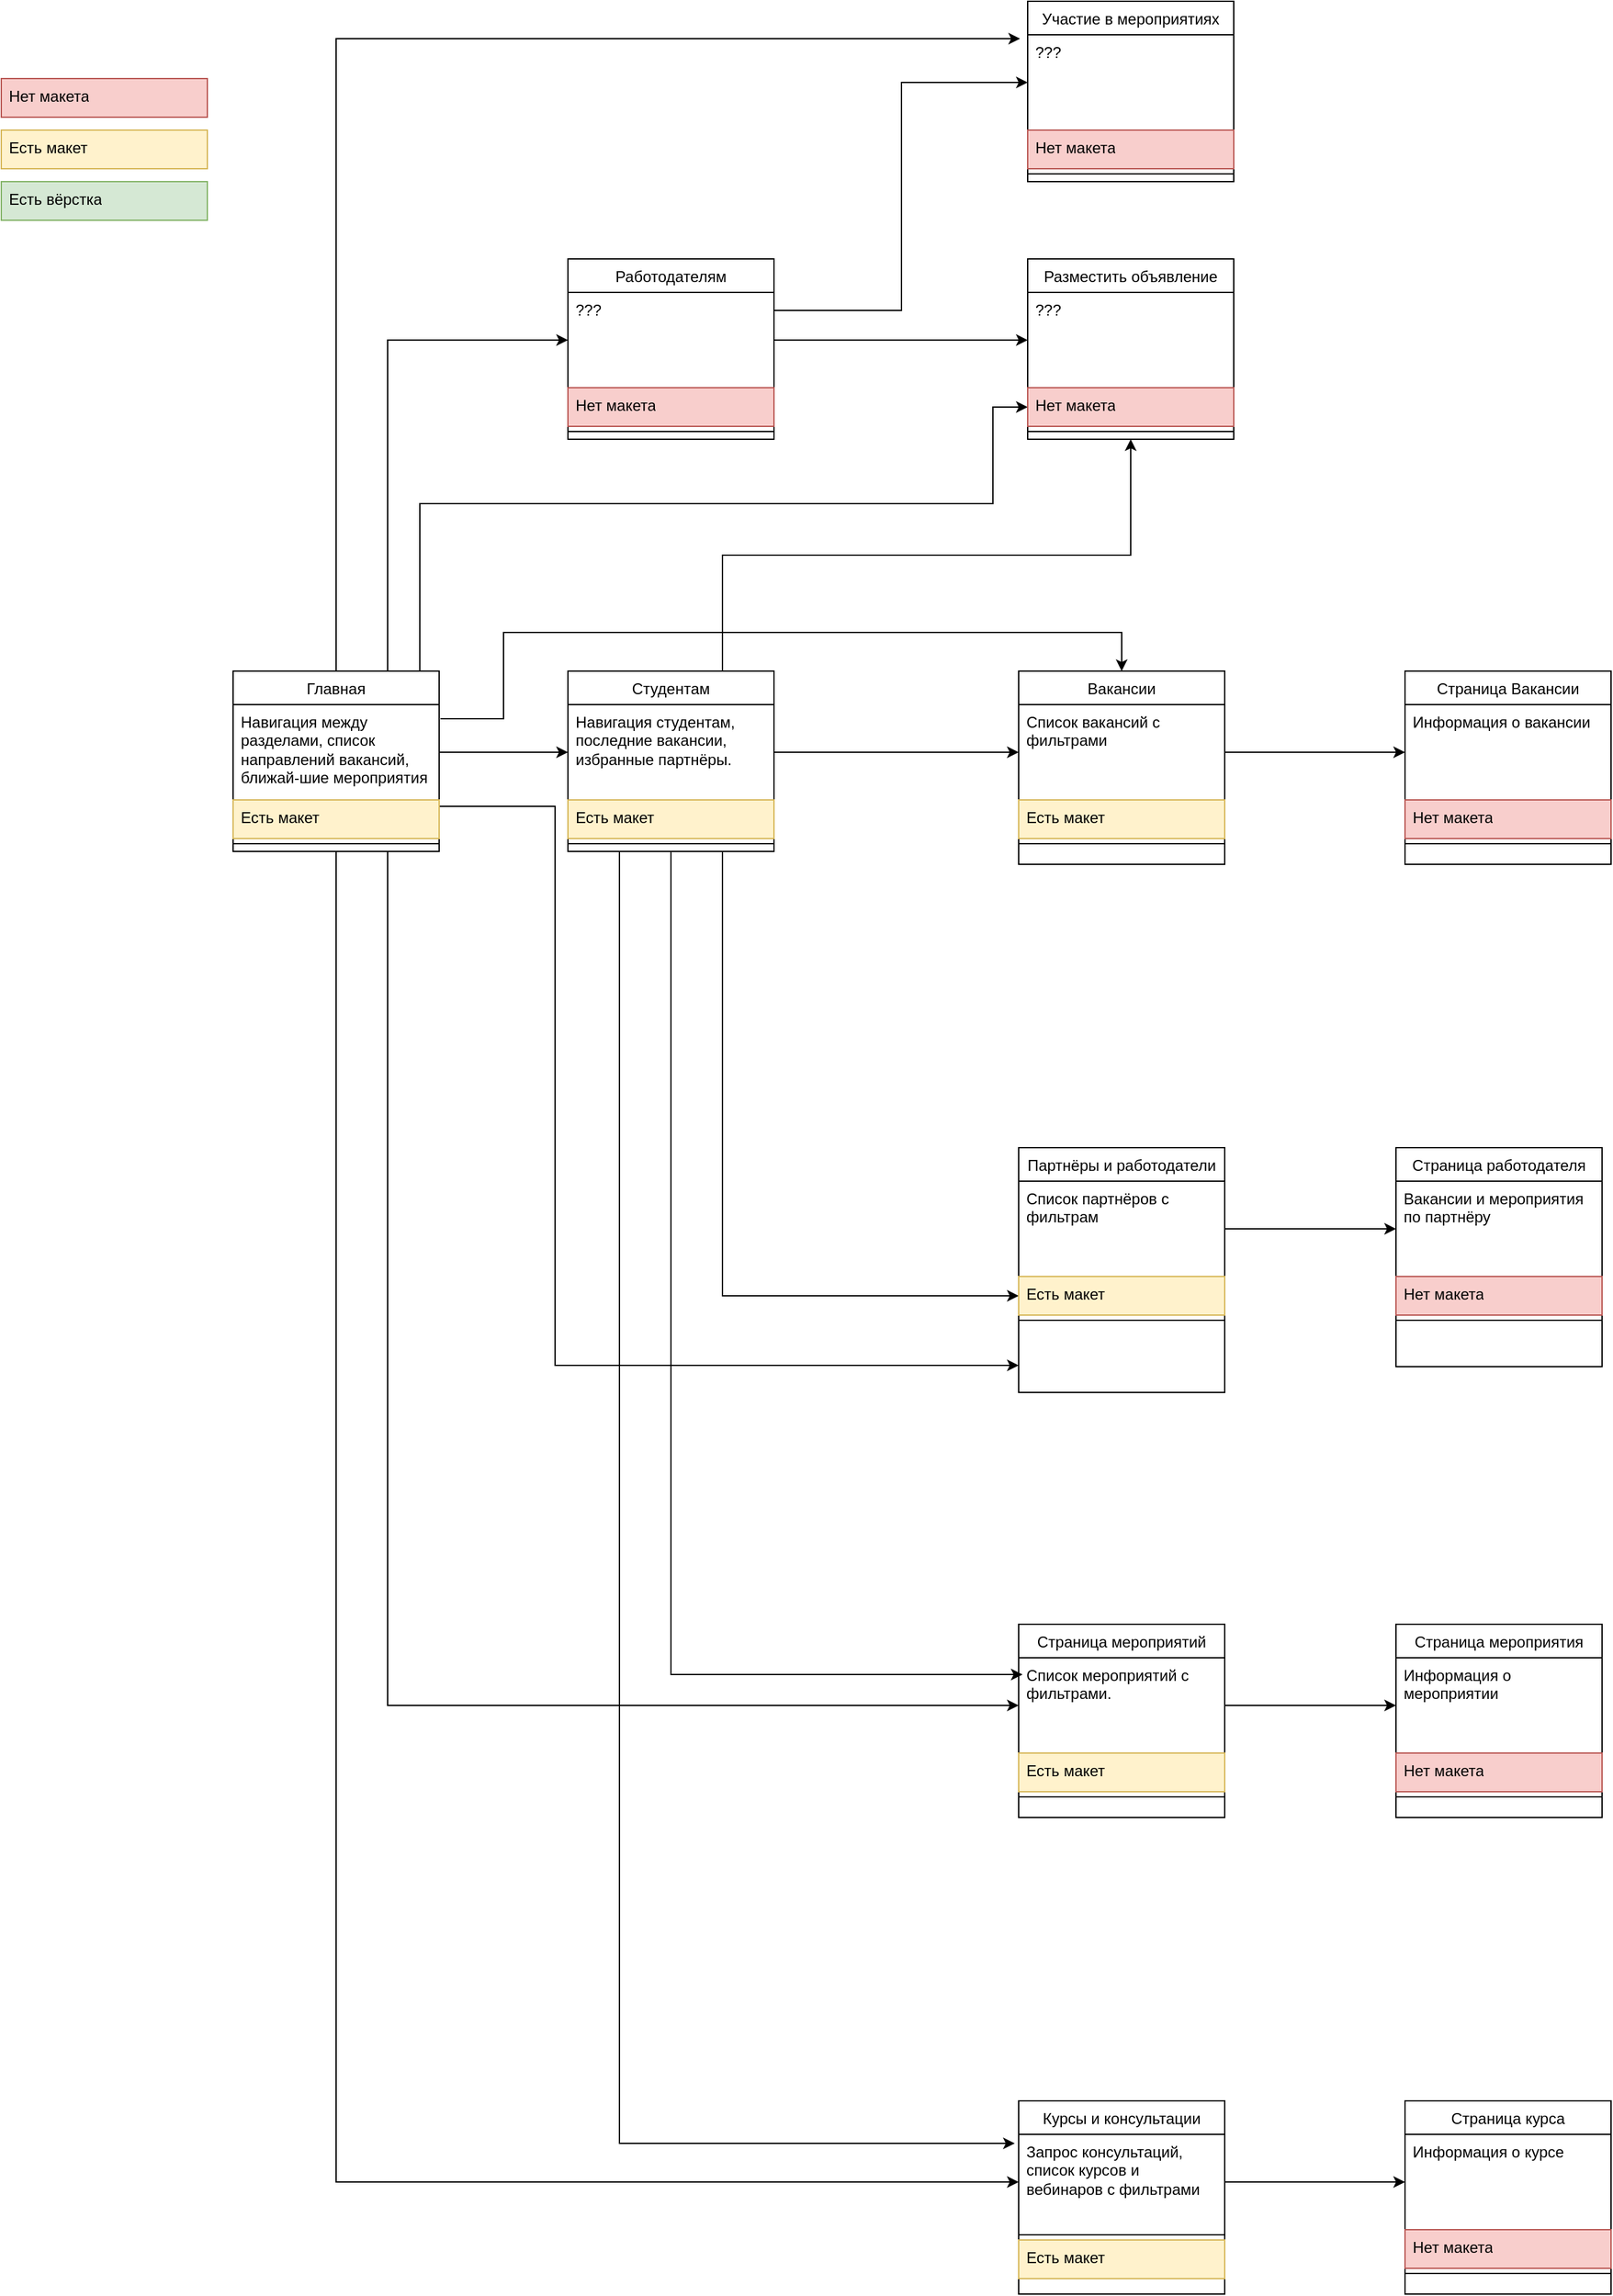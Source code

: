 <mxfile version="13.7.3" type="device"><diagram id="C5RBs43oDa-KdzZeNtuy" name="Page-1"><mxGraphModel dx="2071" dy="2438" grid="1" gridSize="10" guides="1" tooltips="1" connect="1" arrows="1" fold="1" page="1" pageScale="1" pageWidth="827" pageHeight="1169" math="0" shadow="0"><root><mxCell id="WIyWlLk6GJQsqaUBKTNV-0"/><mxCell id="WIyWlLk6GJQsqaUBKTNV-1" parent="WIyWlLk6GJQsqaUBKTNV-0"/><mxCell id="a9q9veh5GXyqMWwXUMPN-36" style="edgeStyle=orthogonalEdgeStyle;rounded=0;orthogonalLoop=1;jettySize=auto;html=1;exitX=1;exitY=0.75;exitDx=0;exitDy=0;" edge="1" parent="WIyWlLk6GJQsqaUBKTNV-1" source="P-onLiya2ABfsQHSpy2j-7"><mxGeometry relative="1" as="geometry"><mxPoint x="660" y="779" as="targetPoint"/><Array as="points"><mxPoint x="300" y="345"/><mxPoint x="300" y="779"/></Array></mxGeometry></mxCell><mxCell id="a9q9veh5GXyqMWwXUMPN-37" style="edgeStyle=orthogonalEdgeStyle;rounded=0;orthogonalLoop=1;jettySize=auto;html=1;exitX=0.75;exitY=1;exitDx=0;exitDy=0;entryX=0;entryY=0.5;entryDx=0;entryDy=0;" edge="1" parent="WIyWlLk6GJQsqaUBKTNV-1" source="P-onLiya2ABfsQHSpy2j-7" target="a9q9veh5GXyqMWwXUMPN-20"><mxGeometry relative="1" as="geometry"/></mxCell><mxCell id="a9q9veh5GXyqMWwXUMPN-38" style="edgeStyle=orthogonalEdgeStyle;rounded=0;orthogonalLoop=1;jettySize=auto;html=1;exitX=0.5;exitY=1;exitDx=0;exitDy=0;entryX=0;entryY=0.5;entryDx=0;entryDy=0;" edge="1" parent="WIyWlLk6GJQsqaUBKTNV-1" source="P-onLiya2ABfsQHSpy2j-7" target="a9q9veh5GXyqMWwXUMPN-11"><mxGeometry relative="1" as="geometry"><mxPoint x="650" y="1410" as="targetPoint"/></mxGeometry></mxCell><mxCell id="a9q9veh5GXyqMWwXUMPN-66" style="edgeStyle=orthogonalEdgeStyle;rounded=0;orthogonalLoop=1;jettySize=auto;html=1;exitX=0.75;exitY=0;exitDx=0;exitDy=0;" edge="1" parent="WIyWlLk6GJQsqaUBKTNV-1" source="P-onLiya2ABfsQHSpy2j-7" target="a9q9veh5GXyqMWwXUMPN-52"><mxGeometry relative="1" as="geometry"/></mxCell><mxCell id="a9q9veh5GXyqMWwXUMPN-67" style="edgeStyle=orthogonalEdgeStyle;rounded=0;orthogonalLoop=1;jettySize=auto;html=1;exitX=0.5;exitY=0;exitDx=0;exitDy=0;entryX=-0.037;entryY=0.041;entryDx=0;entryDy=0;entryPerimeter=0;" edge="1" parent="WIyWlLk6GJQsqaUBKTNV-1" source="P-onLiya2ABfsQHSpy2j-7" target="a9q9veh5GXyqMWwXUMPN-61"><mxGeometry relative="1" as="geometry"/></mxCell><mxCell id="a9q9veh5GXyqMWwXUMPN-68" style="edgeStyle=orthogonalEdgeStyle;rounded=0;orthogonalLoop=1;jettySize=auto;html=1;exitX=0.906;exitY=0.014;exitDx=0;exitDy=0;entryX=0;entryY=0.5;entryDx=0;entryDy=0;exitPerimeter=0;" edge="1" parent="WIyWlLk6GJQsqaUBKTNV-1" source="P-onLiya2ABfsQHSpy2j-7" target="a9q9veh5GXyqMWwXUMPN-58"><mxGeometry relative="1" as="geometry"><Array as="points"><mxPoint x="195" y="110"/><mxPoint x="640" y="110"/><mxPoint x="640" y="35"/></Array></mxGeometry></mxCell><mxCell id="P-onLiya2ABfsQHSpy2j-7" value="Главная" style="swimlane;fontStyle=0;align=center;verticalAlign=top;childLayout=stackLayout;horizontal=1;startSize=26;horizontalStack=0;resizeParent=1;resizeLast=0;collapsible=1;marginBottom=0;rounded=0;shadow=0;strokeWidth=1;" parent="WIyWlLk6GJQsqaUBKTNV-1" vertex="1"><mxGeometry x="50" y="240" width="160" height="140" as="geometry"><mxRectangle x="340" y="380" width="170" height="26" as="alternateBounds"/></mxGeometry></mxCell><mxCell id="P-onLiya2ABfsQHSpy2j-8" value="Навигация между разделами, список направлений вакансий, ближай-шие мероприятия" style="text;align=left;verticalAlign=top;spacingLeft=4;spacingRight=4;overflow=hidden;rotatable=0;points=[[0,0.5],[1,0.5]];portConstraint=eastwest;whiteSpace=wrap;" parent="P-onLiya2ABfsQHSpy2j-7" vertex="1"><mxGeometry y="26" width="160" height="74" as="geometry"/></mxCell><mxCell id="a9q9veh5GXyqMWwXUMPN-25" value="Есть макет" style="text;align=left;verticalAlign=top;spacingLeft=4;spacingRight=4;overflow=hidden;rotatable=0;points=[[0,0.5],[1,0.5]];portConstraint=eastwest;whiteSpace=wrap;fillColor=#fff2cc;strokeColor=#d6b656;" vertex="1" parent="P-onLiya2ABfsQHSpy2j-7"><mxGeometry y="100" width="160" height="30" as="geometry"/></mxCell><mxCell id="P-onLiya2ABfsQHSpy2j-11" value="" style="line;html=1;strokeWidth=1;align=left;verticalAlign=middle;spacingTop=-1;spacingLeft=3;spacingRight=3;rotatable=0;labelPosition=right;points=[];portConstraint=eastwest;" parent="P-onLiya2ABfsQHSpy2j-7" vertex="1"><mxGeometry y="130" width="160" height="8" as="geometry"/></mxCell><mxCell id="a9q9veh5GXyqMWwXUMPN-39" style="edgeStyle=orthogonalEdgeStyle;rounded=0;orthogonalLoop=1;jettySize=auto;html=1;exitX=0.5;exitY=1;exitDx=0;exitDy=0;entryX=0.019;entryY=0.176;entryDx=0;entryDy=0;entryPerimeter=0;" edge="1" parent="WIyWlLk6GJQsqaUBKTNV-1" source="a9q9veh5GXyqMWwXUMPN-0" target="a9q9veh5GXyqMWwXUMPN-20"><mxGeometry relative="1" as="geometry"/></mxCell><mxCell id="a9q9veh5GXyqMWwXUMPN-41" style="edgeStyle=orthogonalEdgeStyle;rounded=0;orthogonalLoop=1;jettySize=auto;html=1;exitX=0.75;exitY=1;exitDx=0;exitDy=0;entryX=0;entryY=0.5;entryDx=0;entryDy=0;" edge="1" parent="WIyWlLk6GJQsqaUBKTNV-1" source="a9q9veh5GXyqMWwXUMPN-0" target="a9q9veh5GXyqMWwXUMPN-31"><mxGeometry relative="1" as="geometry"/></mxCell><mxCell id="a9q9veh5GXyqMWwXUMPN-42" style="edgeStyle=orthogonalEdgeStyle;rounded=0;orthogonalLoop=1;jettySize=auto;html=1;exitX=0.25;exitY=1;exitDx=0;exitDy=0;entryX=-0.019;entryY=0.095;entryDx=0;entryDy=0;entryPerimeter=0;" edge="1" parent="WIyWlLk6GJQsqaUBKTNV-1" source="a9q9veh5GXyqMWwXUMPN-0" target="a9q9veh5GXyqMWwXUMPN-11"><mxGeometry relative="1" as="geometry"/></mxCell><mxCell id="a9q9veh5GXyqMWwXUMPN-69" style="edgeStyle=orthogonalEdgeStyle;rounded=0;orthogonalLoop=1;jettySize=auto;html=1;exitX=0.75;exitY=0;exitDx=0;exitDy=0;entryX=0.5;entryY=1;entryDx=0;entryDy=0;" edge="1" parent="WIyWlLk6GJQsqaUBKTNV-1" source="a9q9veh5GXyqMWwXUMPN-0" target="a9q9veh5GXyqMWwXUMPN-56"><mxGeometry relative="1" as="geometry"/></mxCell><mxCell id="a9q9veh5GXyqMWwXUMPN-0" value="Студентам" style="swimlane;fontStyle=0;align=center;verticalAlign=top;childLayout=stackLayout;horizontal=1;startSize=26;horizontalStack=0;resizeParent=1;resizeLast=0;collapsible=1;marginBottom=0;rounded=0;shadow=0;strokeWidth=1;" vertex="1" parent="WIyWlLk6GJQsqaUBKTNV-1"><mxGeometry x="310" y="240" width="160" height="140" as="geometry"><mxRectangle x="340" y="380" width="170" height="26" as="alternateBounds"/></mxGeometry></mxCell><mxCell id="a9q9veh5GXyqMWwXUMPN-1" value="Навигация студентам, последние вакансии, избранные партнёры." style="text;align=left;verticalAlign=top;spacingLeft=4;spacingRight=4;overflow=hidden;rotatable=0;points=[[0,0.5],[1,0.5]];portConstraint=eastwest;whiteSpace=wrap;" vertex="1" parent="a9q9veh5GXyqMWwXUMPN-0"><mxGeometry y="26" width="160" height="74" as="geometry"/></mxCell><mxCell id="a9q9veh5GXyqMWwXUMPN-26" value="Есть макет" style="text;align=left;verticalAlign=top;spacingLeft=4;spacingRight=4;overflow=hidden;rotatable=0;points=[[0,0.5],[1,0.5]];portConstraint=eastwest;whiteSpace=wrap;fillColor=#fff2cc;strokeColor=#d6b656;" vertex="1" parent="a9q9veh5GXyqMWwXUMPN-0"><mxGeometry y="100" width="160" height="30" as="geometry"/></mxCell><mxCell id="a9q9veh5GXyqMWwXUMPN-2" value="" style="line;html=1;strokeWidth=1;align=left;verticalAlign=middle;spacingTop=-1;spacingLeft=3;spacingRight=3;rotatable=0;labelPosition=right;points=[];portConstraint=eastwest;" vertex="1" parent="a9q9veh5GXyqMWwXUMPN-0"><mxGeometry y="130" width="160" height="8" as="geometry"/></mxCell><mxCell id="a9q9veh5GXyqMWwXUMPN-3" value="Вакансии" style="swimlane;fontStyle=0;align=center;verticalAlign=top;childLayout=stackLayout;horizontal=1;startSize=26;horizontalStack=0;resizeParent=1;resizeLast=0;collapsible=1;marginBottom=0;rounded=0;shadow=0;strokeWidth=1;" vertex="1" parent="WIyWlLk6GJQsqaUBKTNV-1"><mxGeometry x="660" y="240" width="160" height="150" as="geometry"><mxRectangle x="340" y="380" width="170" height="26" as="alternateBounds"/></mxGeometry></mxCell><mxCell id="a9q9veh5GXyqMWwXUMPN-4" value="Список вакансий с фильтрами" style="text;align=left;verticalAlign=top;spacingLeft=4;spacingRight=4;overflow=hidden;rotatable=0;points=[[0,0.5],[1,0.5]];portConstraint=eastwest;whiteSpace=wrap;" vertex="1" parent="a9q9veh5GXyqMWwXUMPN-3"><mxGeometry y="26" width="160" height="74" as="geometry"/></mxCell><mxCell id="a9q9veh5GXyqMWwXUMPN-27" value="Есть макет" style="text;align=left;verticalAlign=top;spacingLeft=4;spacingRight=4;overflow=hidden;rotatable=0;points=[[0,0.5],[1,0.5]];portConstraint=eastwest;whiteSpace=wrap;fillColor=#fff2cc;strokeColor=#d6b656;" vertex="1" parent="a9q9veh5GXyqMWwXUMPN-3"><mxGeometry y="100" width="160" height="30" as="geometry"/></mxCell><mxCell id="a9q9veh5GXyqMWwXUMPN-5" value="" style="line;html=1;strokeWidth=1;align=left;verticalAlign=middle;spacingTop=-1;spacingLeft=3;spacingRight=3;rotatable=0;labelPosition=right;points=[];portConstraint=eastwest;" vertex="1" parent="a9q9veh5GXyqMWwXUMPN-3"><mxGeometry y="130" width="160" height="8" as="geometry"/></mxCell><mxCell id="a9q9veh5GXyqMWwXUMPN-6" value="Страница Вакансии" style="swimlane;fontStyle=0;align=center;verticalAlign=top;childLayout=stackLayout;horizontal=1;startSize=26;horizontalStack=0;resizeParent=1;resizeLast=0;collapsible=1;marginBottom=0;rounded=0;shadow=0;strokeWidth=1;" vertex="1" parent="WIyWlLk6GJQsqaUBKTNV-1"><mxGeometry x="960" y="240" width="160" height="150" as="geometry"><mxRectangle x="340" y="380" width="170" height="26" as="alternateBounds"/></mxGeometry></mxCell><mxCell id="a9q9veh5GXyqMWwXUMPN-7" value="Информация о вакансии" style="text;align=left;verticalAlign=top;spacingLeft=4;spacingRight=4;overflow=hidden;rotatable=0;points=[[0,0.5],[1,0.5]];portConstraint=eastwest;whiteSpace=wrap;" vertex="1" parent="a9q9veh5GXyqMWwXUMPN-6"><mxGeometry y="26" width="160" height="74" as="geometry"/></mxCell><mxCell id="a9q9veh5GXyqMWwXUMPN-28" value="Нет макета" style="text;align=left;verticalAlign=top;spacingLeft=4;spacingRight=4;overflow=hidden;rotatable=0;points=[[0,0.5],[1,0.5]];portConstraint=eastwest;whiteSpace=wrap;fillColor=#f8cecc;strokeColor=#b85450;" vertex="1" parent="a9q9veh5GXyqMWwXUMPN-6"><mxGeometry y="100" width="160" height="30" as="geometry"/></mxCell><mxCell id="a9q9veh5GXyqMWwXUMPN-8" value="" style="line;html=1;strokeWidth=1;align=left;verticalAlign=middle;spacingTop=-1;spacingLeft=3;spacingRight=3;rotatable=0;labelPosition=right;points=[];portConstraint=eastwest;" vertex="1" parent="a9q9veh5GXyqMWwXUMPN-6"><mxGeometry y="130" width="160" height="8" as="geometry"/></mxCell><mxCell id="a9q9veh5GXyqMWwXUMPN-13" value="Партнёры и работодатели" style="swimlane;fontStyle=0;align=center;verticalAlign=top;childLayout=stackLayout;horizontal=1;startSize=26;horizontalStack=0;resizeParent=1;resizeLast=0;collapsible=1;marginBottom=0;rounded=0;shadow=0;strokeWidth=1;" vertex="1" parent="WIyWlLk6GJQsqaUBKTNV-1"><mxGeometry x="660" y="610" width="160" height="190" as="geometry"><mxRectangle x="340" y="380" width="170" height="26" as="alternateBounds"/></mxGeometry></mxCell><mxCell id="a9q9veh5GXyqMWwXUMPN-14" value="Список партнёров с фильтрам" style="text;align=left;verticalAlign=top;spacingLeft=4;spacingRight=4;overflow=hidden;rotatable=0;points=[[0,0.5],[1,0.5]];portConstraint=eastwest;whiteSpace=wrap;" vertex="1" parent="a9q9veh5GXyqMWwXUMPN-13"><mxGeometry y="26" width="160" height="74" as="geometry"/></mxCell><mxCell id="a9q9veh5GXyqMWwXUMPN-31" value="Есть макет" style="text;align=left;verticalAlign=top;spacingLeft=4;spacingRight=4;overflow=hidden;rotatable=0;points=[[0,0.5],[1,0.5]];portConstraint=eastwest;whiteSpace=wrap;fillColor=#fff2cc;strokeColor=#d6b656;" vertex="1" parent="a9q9veh5GXyqMWwXUMPN-13"><mxGeometry y="100" width="160" height="30" as="geometry"/></mxCell><mxCell id="a9q9veh5GXyqMWwXUMPN-15" value="" style="line;html=1;strokeWidth=1;align=left;verticalAlign=middle;spacingTop=-1;spacingLeft=3;spacingRight=3;rotatable=0;labelPosition=right;points=[];portConstraint=eastwest;" vertex="1" parent="a9q9veh5GXyqMWwXUMPN-13"><mxGeometry y="130" width="160" height="8" as="geometry"/></mxCell><mxCell id="a9q9veh5GXyqMWwXUMPN-16" value="Страница работодателя" style="swimlane;fontStyle=0;align=center;verticalAlign=top;childLayout=stackLayout;horizontal=1;startSize=26;horizontalStack=0;resizeParent=1;resizeLast=0;collapsible=1;marginBottom=0;rounded=0;shadow=0;strokeWidth=1;" vertex="1" parent="WIyWlLk6GJQsqaUBKTNV-1"><mxGeometry x="953" y="610" width="160" height="170" as="geometry"><mxRectangle x="340" y="380" width="170" height="26" as="alternateBounds"/></mxGeometry></mxCell><mxCell id="a9q9veh5GXyqMWwXUMPN-17" value="Вакансии и мероприятия по партнёру" style="text;align=left;verticalAlign=top;spacingLeft=4;spacingRight=4;overflow=hidden;rotatable=0;points=[[0,0.5],[1,0.5]];portConstraint=eastwest;whiteSpace=wrap;" vertex="1" parent="a9q9veh5GXyqMWwXUMPN-16"><mxGeometry y="26" width="160" height="74" as="geometry"/></mxCell><mxCell id="a9q9veh5GXyqMWwXUMPN-29" value="Нет макета" style="text;align=left;verticalAlign=top;spacingLeft=4;spacingRight=4;overflow=hidden;rotatable=0;points=[[0,0.5],[1,0.5]];portConstraint=eastwest;whiteSpace=wrap;fillColor=#f8cecc;strokeColor=#b85450;" vertex="1" parent="a9q9veh5GXyqMWwXUMPN-16"><mxGeometry y="100" width="160" height="30" as="geometry"/></mxCell><mxCell id="a9q9veh5GXyqMWwXUMPN-18" value="" style="line;html=1;strokeWidth=1;align=left;verticalAlign=middle;spacingTop=-1;spacingLeft=3;spacingRight=3;rotatable=0;labelPosition=right;points=[];portConstraint=eastwest;" vertex="1" parent="a9q9veh5GXyqMWwXUMPN-16"><mxGeometry y="130" width="160" height="8" as="geometry"/></mxCell><mxCell id="a9q9veh5GXyqMWwXUMPN-19" value="Страница мероприятий" style="swimlane;fontStyle=0;align=center;verticalAlign=top;childLayout=stackLayout;horizontal=1;startSize=26;horizontalStack=0;resizeParent=1;resizeLast=0;collapsible=1;marginBottom=0;rounded=0;shadow=0;strokeWidth=1;" vertex="1" parent="WIyWlLk6GJQsqaUBKTNV-1"><mxGeometry x="660" y="980" width="160" height="150" as="geometry"><mxRectangle x="340" y="380" width="170" height="26" as="alternateBounds"/></mxGeometry></mxCell><mxCell id="a9q9veh5GXyqMWwXUMPN-20" value="Список мероприятий с фильтрами." style="text;align=left;verticalAlign=top;spacingLeft=4;spacingRight=4;overflow=hidden;rotatable=0;points=[[0,0.5],[1,0.5]];portConstraint=eastwest;whiteSpace=wrap;" vertex="1" parent="a9q9veh5GXyqMWwXUMPN-19"><mxGeometry y="26" width="160" height="74" as="geometry"/></mxCell><mxCell id="a9q9veh5GXyqMWwXUMPN-32" value="Есть макет" style="text;align=left;verticalAlign=top;spacingLeft=4;spacingRight=4;overflow=hidden;rotatable=0;points=[[0,0.5],[1,0.5]];portConstraint=eastwest;whiteSpace=wrap;fillColor=#fff2cc;strokeColor=#d6b656;" vertex="1" parent="a9q9veh5GXyqMWwXUMPN-19"><mxGeometry y="100" width="160" height="30" as="geometry"/></mxCell><mxCell id="a9q9veh5GXyqMWwXUMPN-21" value="" style="line;html=1;strokeWidth=1;align=left;verticalAlign=middle;spacingTop=-1;spacingLeft=3;spacingRight=3;rotatable=0;labelPosition=right;points=[];portConstraint=eastwest;" vertex="1" parent="a9q9veh5GXyqMWwXUMPN-19"><mxGeometry y="130" width="160" height="8" as="geometry"/></mxCell><mxCell id="a9q9veh5GXyqMWwXUMPN-22" value="Страница мероприятия" style="swimlane;fontStyle=0;align=center;verticalAlign=top;childLayout=stackLayout;horizontal=1;startSize=26;horizontalStack=0;resizeParent=1;resizeLast=0;collapsible=1;marginBottom=0;rounded=0;shadow=0;strokeWidth=1;" vertex="1" parent="WIyWlLk6GJQsqaUBKTNV-1"><mxGeometry x="953" y="980" width="160" height="150" as="geometry"><mxRectangle x="340" y="380" width="170" height="26" as="alternateBounds"/></mxGeometry></mxCell><mxCell id="a9q9veh5GXyqMWwXUMPN-23" value="Информация о мероприятии " style="text;align=left;verticalAlign=top;spacingLeft=4;spacingRight=4;overflow=hidden;rotatable=0;points=[[0,0.5],[1,0.5]];portConstraint=eastwest;whiteSpace=wrap;" vertex="1" parent="a9q9veh5GXyqMWwXUMPN-22"><mxGeometry y="26" width="160" height="74" as="geometry"/></mxCell><mxCell id="a9q9veh5GXyqMWwXUMPN-30" value="Нет макета" style="text;align=left;verticalAlign=top;spacingLeft=4;spacingRight=4;overflow=hidden;rotatable=0;points=[[0,0.5],[1,0.5]];portConstraint=eastwest;whiteSpace=wrap;fillColor=#f8cecc;strokeColor=#b85450;" vertex="1" parent="a9q9veh5GXyqMWwXUMPN-22"><mxGeometry y="100" width="160" height="30" as="geometry"/></mxCell><mxCell id="a9q9veh5GXyqMWwXUMPN-24" value="" style="line;html=1;strokeWidth=1;align=left;verticalAlign=middle;spacingTop=-1;spacingLeft=3;spacingRight=3;rotatable=0;labelPosition=right;points=[];portConstraint=eastwest;" vertex="1" parent="a9q9veh5GXyqMWwXUMPN-22"><mxGeometry y="130" width="160" height="8" as="geometry"/></mxCell><mxCell id="a9q9veh5GXyqMWwXUMPN-10" value="Курсы и консультации" style="swimlane;fontStyle=0;align=center;verticalAlign=top;childLayout=stackLayout;horizontal=1;startSize=26;horizontalStack=0;resizeParent=1;resizeLast=0;collapsible=1;marginBottom=0;rounded=0;shadow=0;strokeWidth=1;" vertex="1" parent="WIyWlLk6GJQsqaUBKTNV-1"><mxGeometry x="660" y="1350" width="160" height="150" as="geometry"><mxRectangle x="340" y="380" width="170" height="26" as="alternateBounds"/></mxGeometry></mxCell><mxCell id="a9q9veh5GXyqMWwXUMPN-11" value="Запрос консультаций, список курсов и вебинаров с фильтрами" style="text;align=left;verticalAlign=top;spacingLeft=4;spacingRight=4;overflow=hidden;rotatable=0;points=[[0,0.5],[1,0.5]];portConstraint=eastwest;whiteSpace=wrap;" vertex="1" parent="a9q9veh5GXyqMWwXUMPN-10"><mxGeometry y="26" width="160" height="74" as="geometry"/></mxCell><mxCell id="a9q9veh5GXyqMWwXUMPN-12" value="" style="line;html=1;strokeWidth=1;align=left;verticalAlign=middle;spacingTop=-1;spacingLeft=3;spacingRight=3;rotatable=0;labelPosition=right;points=[];portConstraint=eastwest;" vertex="1" parent="a9q9veh5GXyqMWwXUMPN-10"><mxGeometry y="100" width="160" height="8" as="geometry"/></mxCell><mxCell id="a9q9veh5GXyqMWwXUMPN-33" value="Есть макет" style="text;align=left;verticalAlign=top;spacingLeft=4;spacingRight=4;overflow=hidden;rotatable=0;points=[[0,0.5],[1,0.5]];portConstraint=eastwest;whiteSpace=wrap;fillColor=#fff2cc;strokeColor=#d6b656;" vertex="1" parent="a9q9veh5GXyqMWwXUMPN-10"><mxGeometry y="108" width="160" height="30" as="geometry"/></mxCell><mxCell id="a9q9veh5GXyqMWwXUMPN-34" style="edgeStyle=orthogonalEdgeStyle;rounded=0;orthogonalLoop=1;jettySize=auto;html=1;exitX=1;exitY=0.5;exitDx=0;exitDy=0;entryX=0;entryY=0.5;entryDx=0;entryDy=0;" edge="1" parent="WIyWlLk6GJQsqaUBKTNV-1" source="P-onLiya2ABfsQHSpy2j-8" target="a9q9veh5GXyqMWwXUMPN-1"><mxGeometry relative="1" as="geometry"/></mxCell><mxCell id="a9q9veh5GXyqMWwXUMPN-35" style="edgeStyle=orthogonalEdgeStyle;rounded=0;orthogonalLoop=1;jettySize=auto;html=1;exitX=1.006;exitY=0.149;exitDx=0;exitDy=0;entryX=0.5;entryY=0;entryDx=0;entryDy=0;exitPerimeter=0;" edge="1" parent="WIyWlLk6GJQsqaUBKTNV-1" source="P-onLiya2ABfsQHSpy2j-8" target="a9q9veh5GXyqMWwXUMPN-3"><mxGeometry relative="1" as="geometry"><Array as="points"><mxPoint x="260" y="277"/><mxPoint x="260" y="210"/><mxPoint x="740" y="210"/></Array></mxGeometry></mxCell><mxCell id="a9q9veh5GXyqMWwXUMPN-40" style="edgeStyle=orthogonalEdgeStyle;rounded=0;orthogonalLoop=1;jettySize=auto;html=1;exitX=1;exitY=0.5;exitDx=0;exitDy=0;entryX=0;entryY=0.5;entryDx=0;entryDy=0;" edge="1" parent="WIyWlLk6GJQsqaUBKTNV-1" source="a9q9veh5GXyqMWwXUMPN-1" target="a9q9veh5GXyqMWwXUMPN-4"><mxGeometry relative="1" as="geometry"/></mxCell><mxCell id="a9q9veh5GXyqMWwXUMPN-43" style="edgeStyle=orthogonalEdgeStyle;rounded=0;orthogonalLoop=1;jettySize=auto;html=1;exitX=1;exitY=0.5;exitDx=0;exitDy=0;entryX=0;entryY=0.5;entryDx=0;entryDy=0;" edge="1" parent="WIyWlLk6GJQsqaUBKTNV-1" source="a9q9veh5GXyqMWwXUMPN-4" target="a9q9veh5GXyqMWwXUMPN-7"><mxGeometry relative="1" as="geometry"/></mxCell><mxCell id="a9q9veh5GXyqMWwXUMPN-44" value="Страница курса" style="swimlane;fontStyle=0;align=center;verticalAlign=top;childLayout=stackLayout;horizontal=1;startSize=26;horizontalStack=0;resizeParent=1;resizeLast=0;collapsible=1;marginBottom=0;rounded=0;shadow=0;strokeWidth=1;" vertex="1" parent="WIyWlLk6GJQsqaUBKTNV-1"><mxGeometry x="960" y="1350" width="160" height="150" as="geometry"><mxRectangle x="340" y="380" width="170" height="26" as="alternateBounds"/></mxGeometry></mxCell><mxCell id="a9q9veh5GXyqMWwXUMPN-45" value="Информация о курсе" style="text;align=left;verticalAlign=top;spacingLeft=4;spacingRight=4;overflow=hidden;rotatable=0;points=[[0,0.5],[1,0.5]];portConstraint=eastwest;whiteSpace=wrap;" vertex="1" parent="a9q9veh5GXyqMWwXUMPN-44"><mxGeometry y="26" width="160" height="74" as="geometry"/></mxCell><mxCell id="a9q9veh5GXyqMWwXUMPN-46" value="Нет макета" style="text;align=left;verticalAlign=top;spacingLeft=4;spacingRight=4;overflow=hidden;rotatable=0;points=[[0,0.5],[1,0.5]];portConstraint=eastwest;whiteSpace=wrap;fillColor=#f8cecc;strokeColor=#b85450;" vertex="1" parent="a9q9veh5GXyqMWwXUMPN-44"><mxGeometry y="100" width="160" height="30" as="geometry"/></mxCell><mxCell id="a9q9veh5GXyqMWwXUMPN-47" value="" style="line;html=1;strokeWidth=1;align=left;verticalAlign=middle;spacingTop=-1;spacingLeft=3;spacingRight=3;rotatable=0;labelPosition=right;points=[];portConstraint=eastwest;" vertex="1" parent="a9q9veh5GXyqMWwXUMPN-44"><mxGeometry y="130" width="160" height="8" as="geometry"/></mxCell><mxCell id="a9q9veh5GXyqMWwXUMPN-48" style="edgeStyle=orthogonalEdgeStyle;rounded=0;orthogonalLoop=1;jettySize=auto;html=1;exitX=1;exitY=0.5;exitDx=0;exitDy=0;entryX=0;entryY=0.5;entryDx=0;entryDy=0;" edge="1" parent="WIyWlLk6GJQsqaUBKTNV-1" source="a9q9veh5GXyqMWwXUMPN-11" target="a9q9veh5GXyqMWwXUMPN-45"><mxGeometry relative="1" as="geometry"/></mxCell><mxCell id="a9q9veh5GXyqMWwXUMPN-49" style="edgeStyle=orthogonalEdgeStyle;rounded=0;orthogonalLoop=1;jettySize=auto;html=1;exitX=1;exitY=0.5;exitDx=0;exitDy=0;entryX=0;entryY=0.5;entryDx=0;entryDy=0;" edge="1" parent="WIyWlLk6GJQsqaUBKTNV-1" source="a9q9veh5GXyqMWwXUMPN-14" target="a9q9veh5GXyqMWwXUMPN-17"><mxGeometry relative="1" as="geometry"/></mxCell><mxCell id="a9q9veh5GXyqMWwXUMPN-50" style="edgeStyle=orthogonalEdgeStyle;rounded=0;orthogonalLoop=1;jettySize=auto;html=1;exitX=1;exitY=0.5;exitDx=0;exitDy=0;" edge="1" parent="WIyWlLk6GJQsqaUBKTNV-1" source="a9q9veh5GXyqMWwXUMPN-20" target="a9q9veh5GXyqMWwXUMPN-23"><mxGeometry relative="1" as="geometry"/></mxCell><mxCell id="a9q9veh5GXyqMWwXUMPN-51" value="Работодателям" style="swimlane;fontStyle=0;align=center;verticalAlign=top;childLayout=stackLayout;horizontal=1;startSize=26;horizontalStack=0;resizeParent=1;resizeLast=0;collapsible=1;marginBottom=0;rounded=0;shadow=0;strokeWidth=1;" vertex="1" parent="WIyWlLk6GJQsqaUBKTNV-1"><mxGeometry x="310" y="-80" width="160" height="140" as="geometry"><mxRectangle x="340" y="380" width="170" height="26" as="alternateBounds"/></mxGeometry></mxCell><mxCell id="a9q9veh5GXyqMWwXUMPN-52" value="???" style="text;align=left;verticalAlign=top;spacingLeft=4;spacingRight=4;overflow=hidden;rotatable=0;points=[[0,0.5],[1,0.5]];portConstraint=eastwest;whiteSpace=wrap;" vertex="1" parent="a9q9veh5GXyqMWwXUMPN-51"><mxGeometry y="26" width="160" height="74" as="geometry"/></mxCell><mxCell id="a9q9veh5GXyqMWwXUMPN-55" value="Нет макета" style="text;align=left;verticalAlign=top;spacingLeft=4;spacingRight=4;overflow=hidden;rotatable=0;points=[[0,0.5],[1,0.5]];portConstraint=eastwest;whiteSpace=wrap;fillColor=#f8cecc;strokeColor=#b85450;" vertex="1" parent="a9q9veh5GXyqMWwXUMPN-51"><mxGeometry y="100" width="160" height="30" as="geometry"/></mxCell><mxCell id="a9q9veh5GXyqMWwXUMPN-54" value="" style="line;html=1;strokeWidth=1;align=left;verticalAlign=middle;spacingTop=-1;spacingLeft=3;spacingRight=3;rotatable=0;labelPosition=right;points=[];portConstraint=eastwest;" vertex="1" parent="a9q9veh5GXyqMWwXUMPN-51"><mxGeometry y="130" width="160" height="8" as="geometry"/></mxCell><mxCell id="a9q9veh5GXyqMWwXUMPN-56" value="Разместить объявление" style="swimlane;fontStyle=0;align=center;verticalAlign=top;childLayout=stackLayout;horizontal=1;startSize=26;horizontalStack=0;resizeParent=1;resizeLast=0;collapsible=1;marginBottom=0;rounded=0;shadow=0;strokeWidth=1;" vertex="1" parent="WIyWlLk6GJQsqaUBKTNV-1"><mxGeometry x="667" y="-80" width="160" height="140" as="geometry"><mxRectangle x="340" y="380" width="170" height="26" as="alternateBounds"/></mxGeometry></mxCell><mxCell id="a9q9veh5GXyqMWwXUMPN-57" value="???" style="text;align=left;verticalAlign=top;spacingLeft=4;spacingRight=4;overflow=hidden;rotatable=0;points=[[0,0.5],[1,0.5]];portConstraint=eastwest;whiteSpace=wrap;" vertex="1" parent="a9q9veh5GXyqMWwXUMPN-56"><mxGeometry y="26" width="160" height="74" as="geometry"/></mxCell><mxCell id="a9q9veh5GXyqMWwXUMPN-58" value="Нет макета" style="text;align=left;verticalAlign=top;spacingLeft=4;spacingRight=4;overflow=hidden;rotatable=0;points=[[0,0.5],[1,0.5]];portConstraint=eastwest;whiteSpace=wrap;fillColor=#f8cecc;strokeColor=#b85450;" vertex="1" parent="a9q9veh5GXyqMWwXUMPN-56"><mxGeometry y="100" width="160" height="30" as="geometry"/></mxCell><mxCell id="a9q9veh5GXyqMWwXUMPN-59" value="" style="line;html=1;strokeWidth=1;align=left;verticalAlign=middle;spacingTop=-1;spacingLeft=3;spacingRight=3;rotatable=0;labelPosition=right;points=[];portConstraint=eastwest;" vertex="1" parent="a9q9veh5GXyqMWwXUMPN-56"><mxGeometry y="130" width="160" height="8" as="geometry"/></mxCell><mxCell id="a9q9veh5GXyqMWwXUMPN-60" value="Участие в мероприятиях" style="swimlane;fontStyle=0;align=center;verticalAlign=top;childLayout=stackLayout;horizontal=1;startSize=26;horizontalStack=0;resizeParent=1;resizeLast=0;collapsible=1;marginBottom=0;rounded=0;shadow=0;strokeWidth=1;" vertex="1" parent="WIyWlLk6GJQsqaUBKTNV-1"><mxGeometry x="667" y="-280" width="160" height="140" as="geometry"><mxRectangle x="340" y="380" width="170" height="26" as="alternateBounds"/></mxGeometry></mxCell><mxCell id="a9q9veh5GXyqMWwXUMPN-61" value="???" style="text;align=left;verticalAlign=top;spacingLeft=4;spacingRight=4;overflow=hidden;rotatable=0;points=[[0,0.5],[1,0.5]];portConstraint=eastwest;whiteSpace=wrap;" vertex="1" parent="a9q9veh5GXyqMWwXUMPN-60"><mxGeometry y="26" width="160" height="74" as="geometry"/></mxCell><mxCell id="a9q9veh5GXyqMWwXUMPN-62" value="Нет макета" style="text;align=left;verticalAlign=top;spacingLeft=4;spacingRight=4;overflow=hidden;rotatable=0;points=[[0,0.5],[1,0.5]];portConstraint=eastwest;whiteSpace=wrap;fillColor=#f8cecc;strokeColor=#b85450;" vertex="1" parent="a9q9veh5GXyqMWwXUMPN-60"><mxGeometry y="100" width="160" height="30" as="geometry"/></mxCell><mxCell id="a9q9veh5GXyqMWwXUMPN-63" value="" style="line;html=1;strokeWidth=1;align=left;verticalAlign=middle;spacingTop=-1;spacingLeft=3;spacingRight=3;rotatable=0;labelPosition=right;points=[];portConstraint=eastwest;" vertex="1" parent="a9q9veh5GXyqMWwXUMPN-60"><mxGeometry y="130" width="160" height="8" as="geometry"/></mxCell><mxCell id="a9q9veh5GXyqMWwXUMPN-64" style="edgeStyle=orthogonalEdgeStyle;rounded=0;orthogonalLoop=1;jettySize=auto;html=1;exitX=1;exitY=0.5;exitDx=0;exitDy=0;entryX=0;entryY=0.5;entryDx=0;entryDy=0;" edge="1" parent="WIyWlLk6GJQsqaUBKTNV-1" source="a9q9veh5GXyqMWwXUMPN-52" target="a9q9veh5GXyqMWwXUMPN-57"><mxGeometry relative="1" as="geometry"/></mxCell><mxCell id="a9q9veh5GXyqMWwXUMPN-65" style="edgeStyle=orthogonalEdgeStyle;rounded=0;orthogonalLoop=1;jettySize=auto;html=1;exitX=1;exitY=0.5;exitDx=0;exitDy=0;entryX=0;entryY=0.5;entryDx=0;entryDy=0;" edge="1" parent="WIyWlLk6GJQsqaUBKTNV-1" source="a9q9veh5GXyqMWwXUMPN-52" target="a9q9veh5GXyqMWwXUMPN-61"><mxGeometry relative="1" as="geometry"><Array as="points"><mxPoint x="470" y="-40"/><mxPoint x="569" y="-40"/><mxPoint x="569" y="-217"/></Array></mxGeometry></mxCell><mxCell id="a9q9veh5GXyqMWwXUMPN-70" value="Нет макета" style="text;align=left;verticalAlign=top;spacingLeft=4;spacingRight=4;overflow=hidden;rotatable=0;points=[[0,0.5],[1,0.5]];portConstraint=eastwest;whiteSpace=wrap;fillColor=#f8cecc;strokeColor=#b85450;" vertex="1" parent="WIyWlLk6GJQsqaUBKTNV-1"><mxGeometry x="-130" y="-220" width="160" height="30" as="geometry"/></mxCell><mxCell id="a9q9veh5GXyqMWwXUMPN-71" value="Есть макет" style="text;align=left;verticalAlign=top;spacingLeft=4;spacingRight=4;overflow=hidden;rotatable=0;points=[[0,0.5],[1,0.5]];portConstraint=eastwest;whiteSpace=wrap;fillColor=#fff2cc;strokeColor=#d6b656;" vertex="1" parent="WIyWlLk6GJQsqaUBKTNV-1"><mxGeometry x="-130" y="-180" width="160" height="30" as="geometry"/></mxCell><mxCell id="a9q9veh5GXyqMWwXUMPN-72" value="Есть вёрстка" style="text;align=left;verticalAlign=top;spacingLeft=4;spacingRight=4;overflow=hidden;rotatable=0;points=[[0,0.5],[1,0.5]];portConstraint=eastwest;whiteSpace=wrap;fillColor=#d5e8d4;strokeColor=#82b366;" vertex="1" parent="WIyWlLk6GJQsqaUBKTNV-1"><mxGeometry x="-130" y="-140" width="160" height="30" as="geometry"/></mxCell></root></mxGraphModel></diagram></mxfile>
